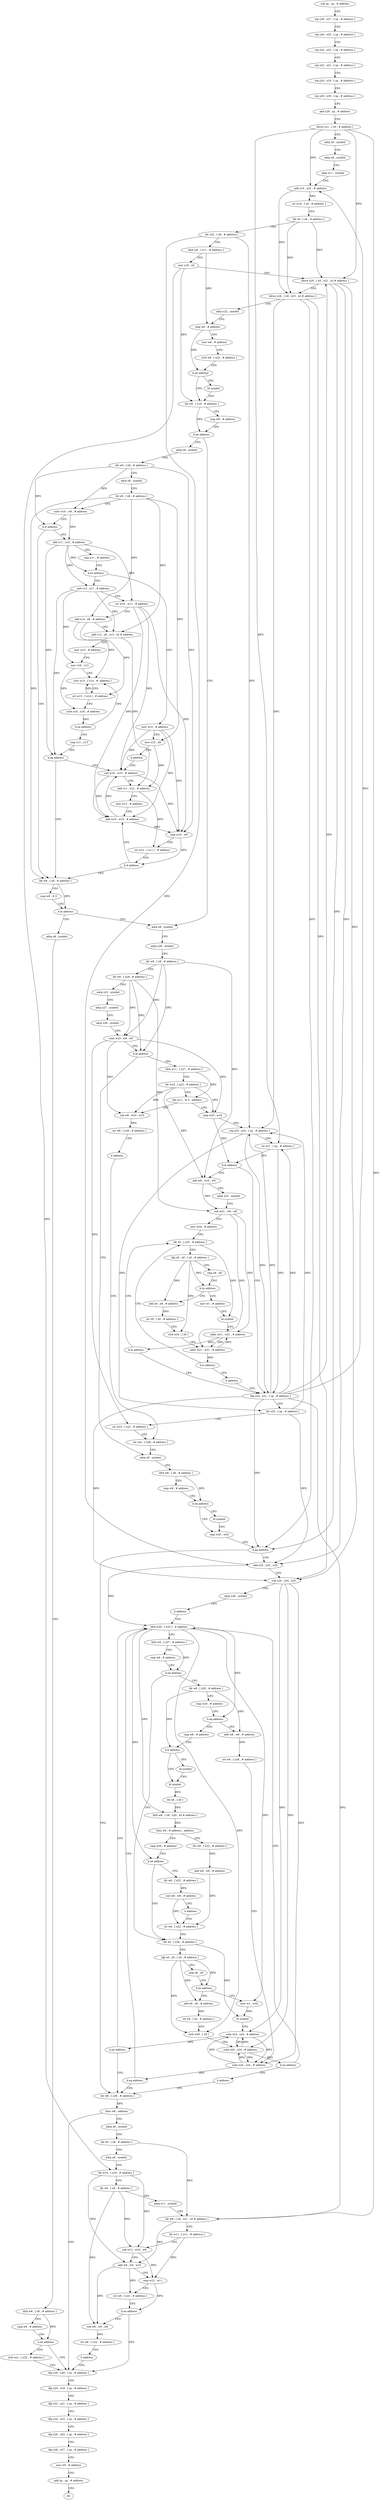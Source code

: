 digraph "func" {
"4214080" [label = "sub sp , sp , # address" ]
"4214084" [label = "stp x28 , x27 , [ sp , # address ]" ]
"4214088" [label = "stp x26 , x25 , [ sp , # address ]" ]
"4214092" [label = "stp x24 , x23 , [ sp , # address ]" ]
"4214096" [label = "stp x22 , x21 , [ sp , # address ]" ]
"4214100" [label = "stp x20 , x19 , [ sp , # address ]" ]
"4214104" [label = "stp x29 , x30 , [ sp , # address ]" ]
"4214108" [label = "add x29 , sp , # address" ]
"4214112" [label = "ldrsw x21 , [ x0 , # address ]" ]
"4214116" [label = "adrp x9 , symbol" ]
"4214120" [label = "adrp x8 , symbol" ]
"4214124" [label = "adrp x11 , symbol" ]
"4214128" [label = "add x10 , x21 , # address" ]
"4214132" [label = "str w10 , [ x0 , # address ]" ]
"4214136" [label = "ldr x9 , [ x9 , # address ]" ]
"4214140" [label = "ldr x25 , [ x8 , # address ]" ]
"4214144" [label = "ldrb w8 , [ x11 , # address ]" ]
"4214148" [label = "mov x19 , x0" ]
"4214152" [label = "ldrsw x20 , [ x9 , x21 , lsl # address ]" ]
"4214156" [label = "ldrsw x24 , [ x9 , x10 , lsl # address ]" ]
"4214160" [label = "adrp x22 , symbol" ]
"4214164" [label = "cmp w8 , # address" ]
"4214168" [label = "mov w8 , # address" ]
"4214172" [label = "strb w8 , [ x22 , # address ]" ]
"4214176" [label = "b.ne address" ]
"4214184" [label = "ldr w8 , [ x19 , # address ]" ]
"4214180" [label = "bl symbol" ]
"4214188" [label = "cmp w8 , # address" ]
"4214192" [label = "b.ne address" ]
"4214332" [label = "adrp x8 , symbol" ]
"4214196" [label = "adrp x8 , symbol" ]
"4214336" [label = "adrp x28 , symbol" ]
"4214340" [label = "ldr w9 , [ x8 , # address ]" ]
"4214344" [label = "ldr w8 , [ x28 , # address ]" ]
"4214348" [label = "adrp x22 , symbol" ]
"4214352" [label = "adrp x27 , symbol" ]
"4214356" [label = "adrp x26 , symbol" ]
"4214360" [label = "subs w23 , w8 , w9" ]
"4214364" [label = "b.le address" ]
"4214496" [label = "adrp x8 , symbol" ]
"4214368" [label = "ldrb w11 , [ x27 , # address ]" ]
"4214200" [label = "ldr w9 , [ x8 , # address ]" ]
"4214204" [label = "adrp x8 , symbol" ]
"4214208" [label = "ldr x8 , [ x8 , # address ]" ]
"4214212" [label = "subs w10 , w9 , # address" ]
"4214216" [label = "b.lt address" ]
"4214320" [label = "ldr w8 , [ x8 , # address ]" ]
"4214220" [label = "add x11 , x10 , # address" ]
"4214500" [label = "ldrb w8 , [ x8 , # address ]" ]
"4214504" [label = "cmp w8 , # address" ]
"4214508" [label = "b.ne address" ]
"4214516" [label = "cmp w20 , w24" ]
"4214512" [label = "bl symbol" ]
"4214372" [label = "ldr w10 , [ x22 , # address ]" ]
"4214376" [label = "tbz w11 , # 0 , address" ]
"4214392" [label = "cmp w23 , w10" ]
"4214380" [label = "sub w8 , w23 , w10" ]
"4214324" [label = "cmp w8 , # 0" ]
"4214328" [label = "b.le address" ]
"4214772" [label = "adrp x8 , symbol" ]
"4214224" [label = "cmp x11 , # address" ]
"4214228" [label = "b.hs address" ]
"4214244" [label = "and x13 , x11 , # address" ]
"4214232" [label = "mov w10 , # address" ]
"4214520" [label = "b.eq address" ]
"4214700" [label = "ldr w8 , [ x26 , # address ]" ]
"4214524" [label = "add x25 , x25 , x20" ]
"4214396" [label = "stp x25 , x24 , [ sp , # address ]" ]
"4214400" [label = "str x21 , [ sp , # address ]" ]
"4214404" [label = "b.le address" ]
"4214480" [label = "ldp x24 , x21 , [ sp , # address ]" ]
"4214408" [label = "add w9 , w10 , w9" ]
"4214384" [label = "str w8 , [ x26 , # address ]" ]
"4214388" [label = "b address" ]
"4214492" [label = "str wzr , [ x28 , # address ]" ]
"4214776" [label = "ldrb w8 , [ x8 , # address ]" ]
"4214780" [label = "cmp w8 , # address" ]
"4214784" [label = "b.ne address" ]
"4214792" [label = "ldp x29 , x30 , [ sp , # address ]" ]
"4214788" [label = "strb wzr , [ x22 , # address ]" ]
"4214248" [label = "orr w10 , w11 , # address" ]
"4214252" [label = "add x14 , x8 , # address" ]
"4214256" [label = "add x12 , x8 , x13 , lsl # address" ]
"4214260" [label = "mov w15 , # address" ]
"4214264" [label = "mov x16 , x13" ]
"4214268" [label = "stur w15 , [ x14 , #- address ]" ]
"4214236" [label = "mov x12 , x8" ]
"4214240" [label = "b address" ]
"4214292" [label = "sub w10 , w10 , # address" ]
"4214704" [label = "cbnz w8 , address" ]
"4214708" [label = "adrp x8 , symbol" ]
"4214528" [label = "sub x24 , x24 , x20" ]
"4214532" [label = "adrp x28 , symbol" ]
"4214536" [label = "b address" ]
"4214556" [label = "ldrb w20 , [ x25 ] , # address" ]
"4214484" [label = "ldr x25 , [ sp , # address ]" ]
"4214488" [label = "str w23 , [ x22 , # address ]" ]
"4214412" [label = "adrp x25 , symbol" ]
"4214416" [label = "sub w21 , w9 , w8" ]
"4214420" [label = "mov w24 , # address" ]
"4214424" [label = "ldr x0 , [ x25 , # address ]" ]
"4214796" [label = "ldp x20 , x19 , [ sp , # address ]" ]
"4214800" [label = "ldp x22 , x21 , [ sp , # address ]" ]
"4214804" [label = "ldp x24 , x23 , [ sp , # address ]" ]
"4214808" [label = "ldp x26 , x25 , [ sp , # address ]" ]
"4214812" [label = "ldp x28 , x27 , [ sp , # address ]" ]
"4214816" [label = "mov w0 , # address" ]
"4214820" [label = "add sp , sp , # address" ]
"4214824" [label = "ret" ]
"4214272" [label = "str w15 , [ x14 ] , # address" ]
"4214276" [label = "subs x16 , x16 , # address" ]
"4214280" [label = "b.ne address" ]
"4214284" [label = "cmp x11 , x13" ]
"4214288" [label = "b.eq address" ]
"4214296" [label = "add x11 , x12 , # address" ]
"4214300" [label = "mov w12 , # address" ]
"4214304" [label = "add w10 , w10 , # address" ]
"4214712" [label = "ldr x9 , [ x8 , # address ]" ]
"4214716" [label = "adrp x8 , symbol" ]
"4214720" [label = "ldr w10 , [ x19 , # address ]" ]
"4214724" [label = "ldr w8 , [ x8 , # address ]" ]
"4214728" [label = "adrp x11 , symbol" ]
"4214732" [label = "ldr w9 , [ x9 , x21 , lsl # address ]" ]
"4214736" [label = "ldr w11 , [ x11 , # address ]" ]
"4214740" [label = "sub w12 , w10 , w8" ]
"4214744" [label = "add w9 , w9 , w10" ]
"4214748" [label = "cmp w12 , w11" ]
"4214752" [label = "str w9 , [ x22 , # address ]" ]
"4214756" [label = "b.ne address" ]
"4214760" [label = "sub w8 , w9 , w8" ]
"4214560" [label = "ldrb w8 , [ x27 , # address ]" ]
"4214564" [label = "cmp w8 , # address" ]
"4214568" [label = "b.ne address" ]
"4214644" [label = "ldr x0 , [ x28 , # address ]" ]
"4214572" [label = "ldr w8 , [ x26 , # address ]" ]
"4214464" [label = "mov w1 , # address" ]
"4214468" [label = "bl symbol" ]
"4214472" [label = "adds w21 , w21 , # address" ]
"4214476" [label = "b.lo address" ]
"4214440" [label = "add x9 , x8 , # address" ]
"4214444" [label = "str x9 , [ x0 , # address ]" ]
"4214448" [label = "strb w24 , [ x8 ]" ]
"4214452" [label = "adds w21 , w21 , # address" ]
"4214456" [label = "b.lo address" ]
"4214460" [label = "b address" ]
"4214308" [label = "cmp w10 , w9" ]
"4214312" [label = "str w12 , [ x11 ] , # address" ]
"4214316" [label = "b.lt address" ]
"4214764" [label = "str w8 , [ x22 , # address ]" ]
"4214768" [label = "b address" ]
"4214648" [label = "ldp x8 , x9 , [ x0 , # address ]" ]
"4214652" [label = "cmp x8 , x9" ]
"4214656" [label = "b.hs address" ]
"4214684" [label = "mov w1 , w20" ]
"4214660" [label = "add x9 , x8 , # address" ]
"4214576" [label = "cmp w20 , # address" ]
"4214580" [label = "b.eq address" ]
"4214540" [label = "add w8 , w8 , # address" ]
"4214584" [label = "cmp w8 , # address" ]
"4214428" [label = "ldp x8 , x9 , [ x0 , # address ]" ]
"4214432" [label = "cmp x8 , x9" ]
"4214436" [label = "b.hs address" ]
"4214688" [label = "bl symbol" ]
"4214692" [label = "subs x24 , x24 , # address" ]
"4214696" [label = "b.ne address" ]
"4214664" [label = "str x9 , [ x0 , # address ]" ]
"4214668" [label = "strb w20 , [ x8 ]" ]
"4214672" [label = "subs x24 , x24 , # address" ]
"4214676" [label = "b.ne address" ]
"4214680" [label = "b address" ]
"4214544" [label = "str w8 , [ x26 , # address ]" ]
"4214548" [label = "subs x24 , x24 , # address" ]
"4214552" [label = "b.eq address" ]
"4214588" [label = "b.lt address" ]
"4214596" [label = "bl symbol" ]
"4214592" [label = "bl symbol" ]
"4214600" [label = "ldr x8 , [ x0 ]" ]
"4214604" [label = "ldrh w8 , [ x8 , x20 , lsl # address ]" ]
"4214608" [label = "tbnz w8 , # address , address" ]
"4214632" [label = "ldr w8 , [ x22 , # address ]" ]
"4214612" [label = "cmp w20 , # address" ]
"4214636" [label = "add w8 , w8 , # address" ]
"4214640" [label = "str w8 , [ x22 , # address ]" ]
"4214616" [label = "b.ne address" ]
"4214620" [label = "ldr w8 , [ x22 , # address ]" ]
"4214624" [label = "sub w8 , w8 , # address" ]
"4214628" [label = "b address" ]
"4214080" -> "4214084" [ label = "CFG" ]
"4214084" -> "4214088" [ label = "CFG" ]
"4214088" -> "4214092" [ label = "CFG" ]
"4214092" -> "4214096" [ label = "CFG" ]
"4214096" -> "4214100" [ label = "CFG" ]
"4214100" -> "4214104" [ label = "CFG" ]
"4214104" -> "4214108" [ label = "CFG" ]
"4214108" -> "4214112" [ label = "CFG" ]
"4214112" -> "4214116" [ label = "CFG" ]
"4214112" -> "4214128" [ label = "DFG" ]
"4214112" -> "4214152" [ label = "DFG" ]
"4214112" -> "4214400" [ label = "DFG" ]
"4214112" -> "4214732" [ label = "DFG" ]
"4214116" -> "4214120" [ label = "CFG" ]
"4214120" -> "4214124" [ label = "CFG" ]
"4214124" -> "4214128" [ label = "CFG" ]
"4214128" -> "4214132" [ label = "DFG" ]
"4214128" -> "4214156" [ label = "DFG" ]
"4214132" -> "4214136" [ label = "CFG" ]
"4214136" -> "4214140" [ label = "CFG" ]
"4214136" -> "4214152" [ label = "DFG" ]
"4214136" -> "4214156" [ label = "DFG" ]
"4214140" -> "4214144" [ label = "CFG" ]
"4214140" -> "4214396" [ label = "DFG" ]
"4214140" -> "4214524" [ label = "DFG" ]
"4214144" -> "4214148" [ label = "CFG" ]
"4214144" -> "4214164" [ label = "DFG" ]
"4214148" -> "4214152" [ label = "CFG" ]
"4214148" -> "4214184" [ label = "DFG" ]
"4214148" -> "4214720" [ label = "DFG" ]
"4214152" -> "4214156" [ label = "CFG" ]
"4214152" -> "4214520" [ label = "DFG" ]
"4214152" -> "4214524" [ label = "DFG" ]
"4214152" -> "4214528" [ label = "DFG" ]
"4214156" -> "4214160" [ label = "CFG" ]
"4214156" -> "4214520" [ label = "DFG" ]
"4214156" -> "4214396" [ label = "DFG" ]
"4214156" -> "4214528" [ label = "DFG" ]
"4214160" -> "4214164" [ label = "CFG" ]
"4214164" -> "4214168" [ label = "CFG" ]
"4214164" -> "4214176" [ label = "DFG" ]
"4214168" -> "4214172" [ label = "CFG" ]
"4214172" -> "4214176" [ label = "CFG" ]
"4214176" -> "4214184" [ label = "CFG" ]
"4214176" -> "4214180" [ label = "CFG" ]
"4214184" -> "4214188" [ label = "CFG" ]
"4214184" -> "4214192" [ label = "DFG" ]
"4214180" -> "4214184" [ label = "CFG" ]
"4214188" -> "4214192" [ label = "CFG" ]
"4214192" -> "4214332" [ label = "CFG" ]
"4214192" -> "4214196" [ label = "CFG" ]
"4214332" -> "4214336" [ label = "CFG" ]
"4214196" -> "4214200" [ label = "CFG" ]
"4214336" -> "4214340" [ label = "CFG" ]
"4214340" -> "4214344" [ label = "CFG" ]
"4214340" -> "4214360" [ label = "DFG" ]
"4214340" -> "4214364" [ label = "DFG" ]
"4214340" -> "4214408" [ label = "DFG" ]
"4214344" -> "4214348" [ label = "CFG" ]
"4214344" -> "4214360" [ label = "DFG" ]
"4214344" -> "4214364" [ label = "DFG" ]
"4214344" -> "4214416" [ label = "DFG" ]
"4214348" -> "4214352" [ label = "CFG" ]
"4214352" -> "4214356" [ label = "CFG" ]
"4214356" -> "4214360" [ label = "CFG" ]
"4214360" -> "4214364" [ label = "CFG" ]
"4214360" -> "4214392" [ label = "DFG" ]
"4214360" -> "4214380" [ label = "DFG" ]
"4214360" -> "4214488" [ label = "DFG" ]
"4214364" -> "4214496" [ label = "CFG" ]
"4214364" -> "4214368" [ label = "CFG" ]
"4214496" -> "4214500" [ label = "CFG" ]
"4214368" -> "4214372" [ label = "CFG" ]
"4214368" -> "4214376" [ label = "DFG" ]
"4214200" -> "4214204" [ label = "CFG" ]
"4214200" -> "4214212" [ label = "DFG" ]
"4214200" -> "4214216" [ label = "DFG" ]
"4214200" -> "4214308" [ label = "DFG" ]
"4214204" -> "4214208" [ label = "CFG" ]
"4214208" -> "4214212" [ label = "CFG" ]
"4214208" -> "4214320" [ label = "DFG" ]
"4214208" -> "4214252" [ label = "DFG" ]
"4214208" -> "4214256" [ label = "DFG" ]
"4214208" -> "4214236" [ label = "DFG" ]
"4214212" -> "4214216" [ label = "CFG" ]
"4214212" -> "4214220" [ label = "DFG" ]
"4214216" -> "4214320" [ label = "CFG" ]
"4214216" -> "4214220" [ label = "CFG" ]
"4214320" -> "4214324" [ label = "CFG" ]
"4214320" -> "4214328" [ label = "DFG" ]
"4214220" -> "4214224" [ label = "CFG" ]
"4214220" -> "4214228" [ label = "DFG" ]
"4214220" -> "4214244" [ label = "DFG" ]
"4214220" -> "4214248" [ label = "DFG" ]
"4214220" -> "4214288" [ label = "DFG" ]
"4214500" -> "4214504" [ label = "CFG" ]
"4214500" -> "4214508" [ label = "DFG" ]
"4214504" -> "4214508" [ label = "CFG" ]
"4214508" -> "4214516" [ label = "CFG" ]
"4214508" -> "4214512" [ label = "CFG" ]
"4214516" -> "4214520" [ label = "CFG" ]
"4214512" -> "4214516" [ label = "CFG" ]
"4214372" -> "4214376" [ label = "CFG" ]
"4214372" -> "4214392" [ label = "DFG" ]
"4214372" -> "4214380" [ label = "DFG" ]
"4214372" -> "4214408" [ label = "DFG" ]
"4214376" -> "4214392" [ label = "CFG" ]
"4214376" -> "4214380" [ label = "CFG" ]
"4214392" -> "4214396" [ label = "CFG" ]
"4214392" -> "4214404" [ label = "DFG" ]
"4214380" -> "4214384" [ label = "DFG" ]
"4214324" -> "4214328" [ label = "CFG" ]
"4214328" -> "4214772" [ label = "CFG" ]
"4214328" -> "4214332" [ label = "CFG" ]
"4214772" -> "4214776" [ label = "CFG" ]
"4214224" -> "4214228" [ label = "CFG" ]
"4214228" -> "4214244" [ label = "CFG" ]
"4214228" -> "4214232" [ label = "CFG" ]
"4214244" -> "4214248" [ label = "CFG" ]
"4214244" -> "4214256" [ label = "DFG" ]
"4214244" -> "4214264" [ label = "DFG" ]
"4214244" -> "4214288" [ label = "DFG" ]
"4214232" -> "4214236" [ label = "CFG" ]
"4214232" -> "4214292" [ label = "DFG" ]
"4214232" -> "4214304" [ label = "DFG" ]
"4214232" -> "4214308" [ label = "DFG" ]
"4214520" -> "4214700" [ label = "CFG" ]
"4214520" -> "4214524" [ label = "CFG" ]
"4214700" -> "4214704" [ label = "DFG" ]
"4214524" -> "4214528" [ label = "CFG" ]
"4214524" -> "4214556" [ label = "DFG" ]
"4214396" -> "4214400" [ label = "CFG" ]
"4214396" -> "4214484" [ label = "DFG" ]
"4214396" -> "4214480" [ label = "DFG" ]
"4214400" -> "4214404" [ label = "CFG" ]
"4214400" -> "4214480" [ label = "DFG" ]
"4214404" -> "4214480" [ label = "CFG" ]
"4214404" -> "4214408" [ label = "CFG" ]
"4214480" -> "4214484" [ label = "CFG" ]
"4214480" -> "4214128" [ label = "DFG" ]
"4214480" -> "4214152" [ label = "DFG" ]
"4214480" -> "4214520" [ label = "DFG" ]
"4214480" -> "4214396" [ label = "DFG" ]
"4214480" -> "4214400" [ label = "DFG" ]
"4214480" -> "4214528" [ label = "DFG" ]
"4214480" -> "4214732" [ label = "DFG" ]
"4214408" -> "4214412" [ label = "CFG" ]
"4214408" -> "4214416" [ label = "DFG" ]
"4214384" -> "4214388" [ label = "CFG" ]
"4214388" -> "4214492" [ label = "CFG" ]
"4214492" -> "4214496" [ label = "CFG" ]
"4214776" -> "4214780" [ label = "CFG" ]
"4214776" -> "4214784" [ label = "DFG" ]
"4214780" -> "4214784" [ label = "CFG" ]
"4214784" -> "4214792" [ label = "CFG" ]
"4214784" -> "4214788" [ label = "CFG" ]
"4214792" -> "4214796" [ label = "CFG" ]
"4214788" -> "4214792" [ label = "CFG" ]
"4214248" -> "4214252" [ label = "CFG" ]
"4214248" -> "4214292" [ label = "DFG" ]
"4214248" -> "4214304" [ label = "DFG" ]
"4214248" -> "4214308" [ label = "DFG" ]
"4214252" -> "4214256" [ label = "CFG" ]
"4214252" -> "4214268" [ label = "DFG" ]
"4214252" -> "4214272" [ label = "DFG" ]
"4214256" -> "4214260" [ label = "CFG" ]
"4214256" -> "4214296" [ label = "DFG" ]
"4214260" -> "4214264" [ label = "CFG" ]
"4214264" -> "4214268" [ label = "CFG" ]
"4214264" -> "4214276" [ label = "DFG" ]
"4214268" -> "4214272" [ label = "CFG" ]
"4214236" -> "4214240" [ label = "CFG" ]
"4214236" -> "4214296" [ label = "DFG" ]
"4214240" -> "4214292" [ label = "CFG" ]
"4214292" -> "4214296" [ label = "CFG" ]
"4214292" -> "4214304" [ label = "DFG" ]
"4214292" -> "4214308" [ label = "DFG" ]
"4214704" -> "4214792" [ label = "CFG" ]
"4214704" -> "4214708" [ label = "CFG" ]
"4214708" -> "4214712" [ label = "CFG" ]
"4214528" -> "4214532" [ label = "CFG" ]
"4214528" -> "4214692" [ label = "DFG" ]
"4214528" -> "4214672" [ label = "DFG" ]
"4214528" -> "4214548" [ label = "DFG" ]
"4214532" -> "4214536" [ label = "CFG" ]
"4214536" -> "4214556" [ label = "CFG" ]
"4214556" -> "4214560" [ label = "CFG" ]
"4214556" -> "4214580" [ label = "DFG" ]
"4214556" -> "4214684" [ label = "DFG" ]
"4214556" -> "4214668" [ label = "DFG" ]
"4214556" -> "4214604" [ label = "DFG" ]
"4214556" -> "4214616" [ label = "DFG" ]
"4214484" -> "4214488" [ label = "CFG" ]
"4214484" -> "4214396" [ label = "DFG" ]
"4214484" -> "4214524" [ label = "DFG" ]
"4214488" -> "4214492" [ label = "CFG" ]
"4214412" -> "4214416" [ label = "CFG" ]
"4214416" -> "4214420" [ label = "CFG" ]
"4214416" -> "4214472" [ label = "DFG" ]
"4214416" -> "4214452" [ label = "DFG" ]
"4214420" -> "4214424" [ label = "CFG" ]
"4214424" -> "4214428" [ label = "CFG" ]
"4214424" -> "4214468" [ label = "DFG" ]
"4214796" -> "4214800" [ label = "CFG" ]
"4214800" -> "4214804" [ label = "CFG" ]
"4214804" -> "4214808" [ label = "CFG" ]
"4214808" -> "4214812" [ label = "CFG" ]
"4214812" -> "4214816" [ label = "CFG" ]
"4214816" -> "4214820" [ label = "CFG" ]
"4214820" -> "4214824" [ label = "CFG" ]
"4214272" -> "4214276" [ label = "CFG" ]
"4214272" -> "4214268" [ label = "DFG" ]
"4214276" -> "4214280" [ label = "DFG" ]
"4214280" -> "4214268" [ label = "CFG" ]
"4214280" -> "4214284" [ label = "CFG" ]
"4214284" -> "4214288" [ label = "CFG" ]
"4214288" -> "4214320" [ label = "CFG" ]
"4214288" -> "4214292" [ label = "CFG" ]
"4214296" -> "4214300" [ label = "CFG" ]
"4214296" -> "4214312" [ label = "DFG" ]
"4214300" -> "4214304" [ label = "CFG" ]
"4214304" -> "4214308" [ label = "DFG" ]
"4214304" -> "4214292" [ label = "DFG" ]
"4214712" -> "4214716" [ label = "CFG" ]
"4214712" -> "4214732" [ label = "DFG" ]
"4214716" -> "4214720" [ label = "CFG" ]
"4214720" -> "4214724" [ label = "CFG" ]
"4214720" -> "4214740" [ label = "DFG" ]
"4214720" -> "4214744" [ label = "DFG" ]
"4214724" -> "4214728" [ label = "CFG" ]
"4214724" -> "4214740" [ label = "DFG" ]
"4214724" -> "4214760" [ label = "DFG" ]
"4214728" -> "4214732" [ label = "CFG" ]
"4214732" -> "4214736" [ label = "CFG" ]
"4214732" -> "4214744" [ label = "DFG" ]
"4214736" -> "4214740" [ label = "CFG" ]
"4214736" -> "4214748" [ label = "DFG" ]
"4214740" -> "4214744" [ label = "CFG" ]
"4214740" -> "4214748" [ label = "DFG" ]
"4214744" -> "4214748" [ label = "CFG" ]
"4214744" -> "4214752" [ label = "DFG" ]
"4214744" -> "4214760" [ label = "DFG" ]
"4214748" -> "4214752" [ label = "CFG" ]
"4214748" -> "4214756" [ label = "DFG" ]
"4214752" -> "4214756" [ label = "CFG" ]
"4214756" -> "4214792" [ label = "CFG" ]
"4214756" -> "4214760" [ label = "CFG" ]
"4214760" -> "4214764" [ label = "DFG" ]
"4214560" -> "4214564" [ label = "CFG" ]
"4214560" -> "4214568" [ label = "DFG" ]
"4214564" -> "4214568" [ label = "CFG" ]
"4214568" -> "4214644" [ label = "CFG" ]
"4214568" -> "4214572" [ label = "CFG" ]
"4214644" -> "4214648" [ label = "CFG" ]
"4214644" -> "4214688" [ label = "DFG" ]
"4214572" -> "4214576" [ label = "CFG" ]
"4214572" -> "4214540" [ label = "DFG" ]
"4214572" -> "4214588" [ label = "DFG" ]
"4214464" -> "4214468" [ label = "CFG" ]
"4214468" -> "4214472" [ label = "CFG" ]
"4214472" -> "4214476" [ label = "DFG" ]
"4214472" -> "4214452" [ label = "DFG" ]
"4214476" -> "4214424" [ label = "CFG" ]
"4214476" -> "4214480" [ label = "CFG" ]
"4214440" -> "4214444" [ label = "DFG" ]
"4214444" -> "4214448" [ label = "CFG" ]
"4214448" -> "4214452" [ label = "CFG" ]
"4214452" -> "4214456" [ label = "DFG" ]
"4214452" -> "4214472" [ label = "DFG" ]
"4214456" -> "4214424" [ label = "CFG" ]
"4214456" -> "4214460" [ label = "CFG" ]
"4214460" -> "4214480" [ label = "CFG" ]
"4214308" -> "4214312" [ label = "CFG" ]
"4214308" -> "4214316" [ label = "DFG" ]
"4214312" -> "4214316" [ label = "CFG" ]
"4214316" -> "4214304" [ label = "CFG" ]
"4214316" -> "4214320" [ label = "CFG" ]
"4214764" -> "4214768" [ label = "CFG" ]
"4214768" -> "4214792" [ label = "CFG" ]
"4214648" -> "4214652" [ label = "CFG" ]
"4214648" -> "4214656" [ label = "DFG" ]
"4214648" -> "4214660" [ label = "DFG" ]
"4214648" -> "4214668" [ label = "DFG" ]
"4214652" -> "4214656" [ label = "CFG" ]
"4214656" -> "4214684" [ label = "CFG" ]
"4214656" -> "4214660" [ label = "CFG" ]
"4214684" -> "4214688" [ label = "DFG" ]
"4214660" -> "4214664" [ label = "DFG" ]
"4214576" -> "4214580" [ label = "CFG" ]
"4214580" -> "4214540" [ label = "CFG" ]
"4214580" -> "4214584" [ label = "CFG" ]
"4214540" -> "4214544" [ label = "DFG" ]
"4214584" -> "4214588" [ label = "CFG" ]
"4214428" -> "4214432" [ label = "CFG" ]
"4214428" -> "4214436" [ label = "DFG" ]
"4214428" -> "4214440" [ label = "DFG" ]
"4214428" -> "4214448" [ label = "DFG" ]
"4214432" -> "4214436" [ label = "CFG" ]
"4214436" -> "4214464" [ label = "CFG" ]
"4214436" -> "4214440" [ label = "CFG" ]
"4214688" -> "4214692" [ label = "CFG" ]
"4214692" -> "4214696" [ label = "DFG" ]
"4214692" -> "4214672" [ label = "DFG" ]
"4214692" -> "4214548" [ label = "DFG" ]
"4214696" -> "4214556" [ label = "CFG" ]
"4214696" -> "4214700" [ label = "CFG" ]
"4214664" -> "4214668" [ label = "CFG" ]
"4214668" -> "4214672" [ label = "CFG" ]
"4214672" -> "4214676" [ label = "DFG" ]
"4214672" -> "4214692" [ label = "DFG" ]
"4214672" -> "4214548" [ label = "DFG" ]
"4214676" -> "4214556" [ label = "CFG" ]
"4214676" -> "4214680" [ label = "CFG" ]
"4214680" -> "4214700" [ label = "CFG" ]
"4214544" -> "4214548" [ label = "CFG" ]
"4214548" -> "4214552" [ label = "DFG" ]
"4214548" -> "4214692" [ label = "DFG" ]
"4214548" -> "4214672" [ label = "DFG" ]
"4214552" -> "4214700" [ label = "CFG" ]
"4214552" -> "4214556" [ label = "CFG" ]
"4214588" -> "4214596" [ label = "CFG" ]
"4214588" -> "4214592" [ label = "CFG" ]
"4214596" -> "4214600" [ label = "DFG" ]
"4214592" -> "4214596" [ label = "CFG" ]
"4214600" -> "4214604" [ label = "DFG" ]
"4214604" -> "4214608" [ label = "DFG" ]
"4214608" -> "4214632" [ label = "CFG" ]
"4214608" -> "4214612" [ label = "CFG" ]
"4214632" -> "4214636" [ label = "DFG" ]
"4214612" -> "4214616" [ label = "CFG" ]
"4214636" -> "4214640" [ label = "DFG" ]
"4214640" -> "4214644" [ label = "CFG" ]
"4214616" -> "4214644" [ label = "CFG" ]
"4214616" -> "4214620" [ label = "CFG" ]
"4214620" -> "4214624" [ label = "DFG" ]
"4214624" -> "4214628" [ label = "CFG" ]
"4214624" -> "4214640" [ label = "DFG" ]
"4214628" -> "4214640" [ label = "CFG" ]
}
